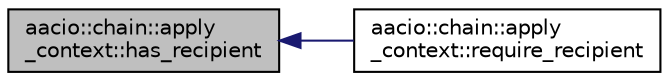 digraph "aacio::chain::apply_context::has_recipient"
{
  edge [fontname="Helvetica",fontsize="10",labelfontname="Helvetica",labelfontsize="10"];
  node [fontname="Helvetica",fontsize="10",shape=record];
  rankdir="LR";
  Node5 [label="aacio::chain::apply\l_context::has_recipient",height=0.2,width=0.4,color="black", fillcolor="grey75", style="filled", fontcolor="black"];
  Node5 -> Node6 [dir="back",color="midnightblue",fontsize="10",style="solid",fontname="Helvetica"];
  Node6 [label="aacio::chain::apply\l_context::require_recipient",height=0.2,width=0.4,color="black", fillcolor="white", style="filled",URL="$classaacio_1_1chain_1_1apply__context.html#a767dfd92447d09361a20944e34a0b66a"];
}
